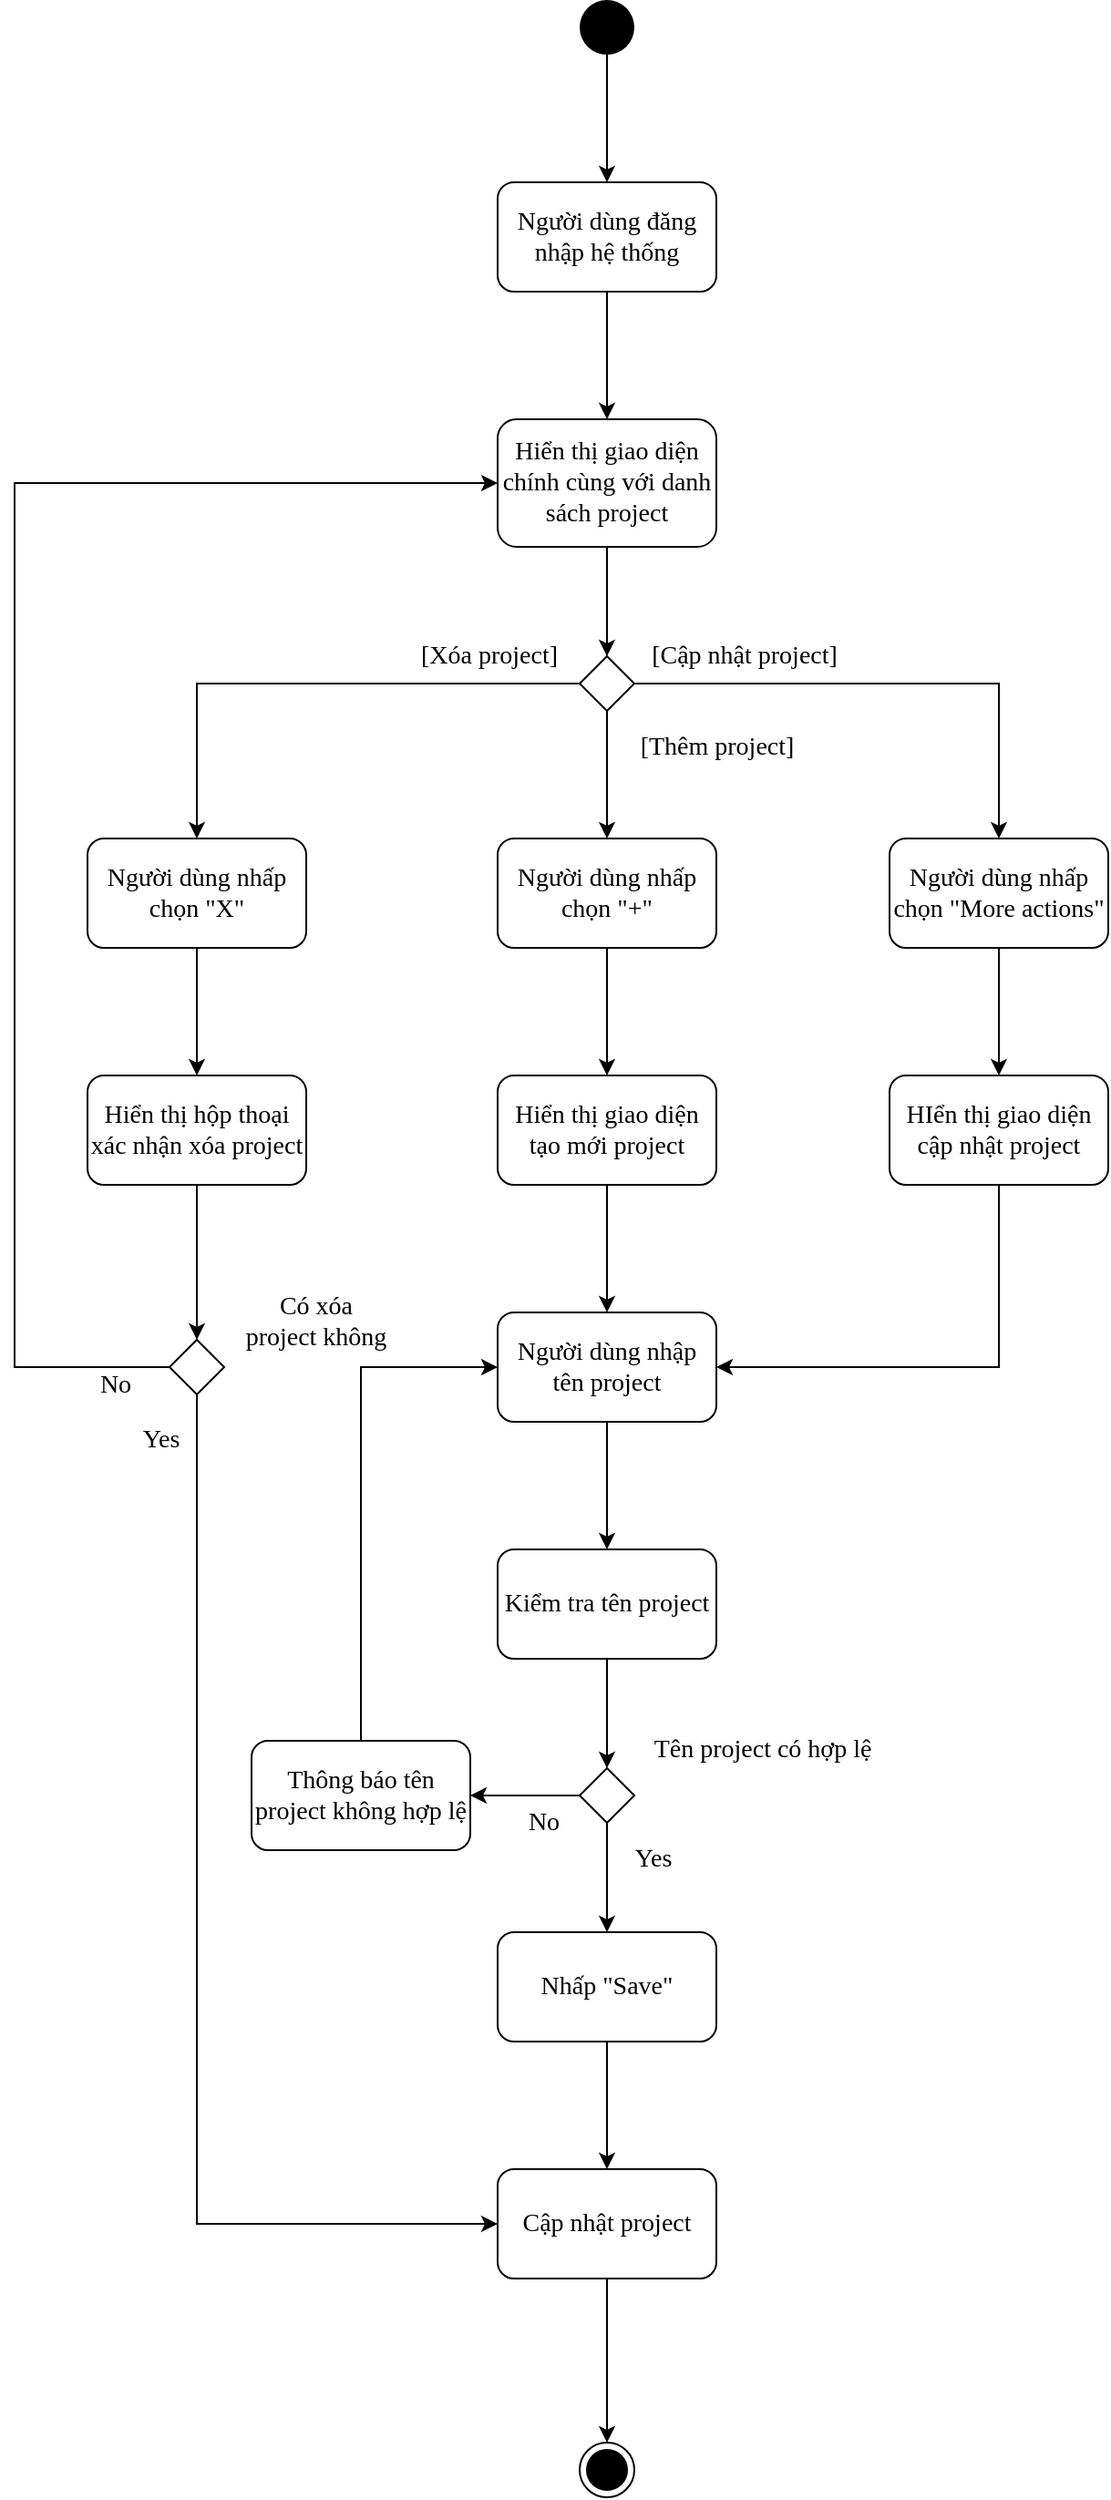 <mxfile version="13.10.4" type="google"><diagram id="oVYiiOT5TYEcfUL8lTsO" name="Page-1"><mxGraphModel dx="1210" dy="659" grid="1" gridSize="10" guides="1" tooltips="1" connect="1" arrows="1" fold="1" page="1" pageScale="1" pageWidth="850" pageHeight="1100" math="0" shadow="0"><root><mxCell id="0"/><mxCell id="1" parent="0"/><mxCell id="3RdpMvZytcH4DoBXVemx-4" style="edgeStyle=orthogonalEdgeStyle;rounded=0;orthogonalLoop=1;jettySize=auto;html=1;fontFamily=Verdana;fontSize=14;" parent="1" source="3RdpMvZytcH4DoBXVemx-2" target="3RdpMvZytcH4DoBXVemx-3" edge="1"><mxGeometry relative="1" as="geometry"/></mxCell><mxCell id="3RdpMvZytcH4DoBXVemx-2" value="" style="ellipse;fillColor=#000000;strokeColor=none;fontFamily=Verdana;fontSize=14;" parent="1" vertex="1"><mxGeometry x="410" y="10" width="30" height="30" as="geometry"/></mxCell><mxCell id="3RdpMvZytcH4DoBXVemx-6" style="edgeStyle=orthogonalEdgeStyle;rounded=0;orthogonalLoop=1;jettySize=auto;html=1;entryX=0.5;entryY=0;entryDx=0;entryDy=0;fontFamily=Verdana;fontSize=14;" parent="1" source="3RdpMvZytcH4DoBXVemx-3" target="3RdpMvZytcH4DoBXVemx-5" edge="1"><mxGeometry relative="1" as="geometry"/></mxCell><mxCell id="3RdpMvZytcH4DoBXVemx-3" value="&lt;font style=&quot;font-size: 14px&quot;&gt;Người dùng đăng nhập hệ thống&lt;/font&gt;" style="rounded=1;whiteSpace=wrap;html=1;fontFamily=Verdana;fontSize=14;" parent="1" vertex="1"><mxGeometry x="365" y="110" width="120" height="60" as="geometry"/></mxCell><mxCell id="3RdpMvZytcH4DoBXVemx-8" style="edgeStyle=orthogonalEdgeStyle;rounded=0;orthogonalLoop=1;jettySize=auto;html=1;entryX=0.5;entryY=0;entryDx=0;entryDy=0;fontFamily=Verdana;fontSize=14;" parent="1" source="3RdpMvZytcH4DoBXVemx-5" target="3RdpMvZytcH4DoBXVemx-7" edge="1"><mxGeometry relative="1" as="geometry"/></mxCell><mxCell id="3RdpMvZytcH4DoBXVemx-5" value="Hiển thị giao diện chính cùng với danh sách project" style="rounded=1;whiteSpace=wrap;html=1;fontFamily=Verdana;fontSize=14;" parent="1" vertex="1"><mxGeometry x="365" y="240" width="120" height="70" as="geometry"/></mxCell><mxCell id="3RdpMvZytcH4DoBXVemx-10" style="edgeStyle=orthogonalEdgeStyle;rounded=0;orthogonalLoop=1;jettySize=auto;html=1;entryX=0.5;entryY=0;entryDx=0;entryDy=0;fontFamily=Verdana;fontSize=14;" parent="1" source="3RdpMvZytcH4DoBXVemx-7" target="3RdpMvZytcH4DoBXVemx-9" edge="1"><mxGeometry relative="1" as="geometry"/></mxCell><mxCell id="3RdpMvZytcH4DoBXVemx-33" style="edgeStyle=orthogonalEdgeStyle;rounded=0;orthogonalLoop=1;jettySize=auto;html=1;fontFamily=Verdana;fontSize=14;" parent="1" source="3RdpMvZytcH4DoBXVemx-7" target="3RdpMvZytcH4DoBXVemx-32" edge="1"><mxGeometry relative="1" as="geometry"/></mxCell><mxCell id="3RdpMvZytcH4DoBXVemx-45" style="edgeStyle=orthogonalEdgeStyle;rounded=0;orthogonalLoop=1;jettySize=auto;html=1;entryX=0.5;entryY=0;entryDx=0;entryDy=0;fontFamily=Verdana;fontSize=14;" parent="1" source="3RdpMvZytcH4DoBXVemx-7" target="3RdpMvZytcH4DoBXVemx-44" edge="1"><mxGeometry relative="1" as="geometry"/></mxCell><mxCell id="3RdpMvZytcH4DoBXVemx-7" value="" style="rhombus;whiteSpace=wrap;html=1;fontFamily=Verdana;fontSize=14;" parent="1" vertex="1"><mxGeometry x="410" y="370" width="30" height="30" as="geometry"/></mxCell><mxCell id="3RdpMvZytcH4DoBXVemx-13" style="edgeStyle=orthogonalEdgeStyle;rounded=0;orthogonalLoop=1;jettySize=auto;html=1;fontFamily=Verdana;fontSize=14;" parent="1" source="3RdpMvZytcH4DoBXVemx-9" target="3RdpMvZytcH4DoBXVemx-12" edge="1"><mxGeometry relative="1" as="geometry"/></mxCell><mxCell id="3RdpMvZytcH4DoBXVemx-9" value="Người dùng nhấp chọn &quot;+&quot;" style="rounded=1;whiteSpace=wrap;html=1;fontFamily=Verdana;fontSize=14;" parent="1" vertex="1"><mxGeometry x="365" y="470" width="120" height="60" as="geometry"/></mxCell><mxCell id="3RdpMvZytcH4DoBXVemx-11" value="[Thêm project]" style="text;html=1;align=center;verticalAlign=middle;resizable=0;points=[];autosize=1;fontFamily=Verdana;fontSize=14;" parent="1" vertex="1"><mxGeometry x="425" y="410" width="120" height="20" as="geometry"/></mxCell><mxCell id="3RdpMvZytcH4DoBXVemx-15" style="edgeStyle=orthogonalEdgeStyle;rounded=0;orthogonalLoop=1;jettySize=auto;html=1;fontFamily=Verdana;fontSize=14;" parent="1" source="3RdpMvZytcH4DoBXVemx-12" target="3RdpMvZytcH4DoBXVemx-14" edge="1"><mxGeometry relative="1" as="geometry"/></mxCell><mxCell id="3RdpMvZytcH4DoBXVemx-12" value="Hiển thị giao diện tạo mới project" style="rounded=1;whiteSpace=wrap;html=1;fontFamily=Verdana;fontSize=14;" parent="1" vertex="1"><mxGeometry x="365" y="600" width="120" height="60" as="geometry"/></mxCell><mxCell id="3RdpMvZytcH4DoBXVemx-17" style="edgeStyle=orthogonalEdgeStyle;rounded=0;orthogonalLoop=1;jettySize=auto;html=1;entryX=0.5;entryY=0;entryDx=0;entryDy=0;fontFamily=Verdana;fontSize=14;" parent="1" source="3RdpMvZytcH4DoBXVemx-14" target="3RdpMvZytcH4DoBXVemx-16" edge="1"><mxGeometry relative="1" as="geometry"/></mxCell><mxCell id="3RdpMvZytcH4DoBXVemx-14" value="Người dùng nhập tên project" style="rounded=1;whiteSpace=wrap;html=1;fontFamily=Verdana;fontSize=14;" parent="1" vertex="1"><mxGeometry x="365" y="730" width="120" height="60" as="geometry"/></mxCell><mxCell id="3RdpMvZytcH4DoBXVemx-19" style="edgeStyle=orthogonalEdgeStyle;rounded=0;orthogonalLoop=1;jettySize=auto;html=1;entryX=0.5;entryY=0;entryDx=0;entryDy=0;fontFamily=Verdana;fontSize=14;" parent="1" source="3RdpMvZytcH4DoBXVemx-16" target="3RdpMvZytcH4DoBXVemx-18" edge="1"><mxGeometry relative="1" as="geometry"/></mxCell><mxCell id="3RdpMvZytcH4DoBXVemx-16" value="Kiểm tra tên project" style="rounded=1;whiteSpace=wrap;html=1;fontFamily=Verdana;fontSize=14;" parent="1" vertex="1"><mxGeometry x="365" y="860" width="120" height="60" as="geometry"/></mxCell><mxCell id="3RdpMvZytcH4DoBXVemx-22" style="edgeStyle=orthogonalEdgeStyle;rounded=0;orthogonalLoop=1;jettySize=auto;html=1;entryX=1;entryY=0.5;entryDx=0;entryDy=0;fontFamily=Verdana;fontSize=14;" parent="1" source="3RdpMvZytcH4DoBXVemx-18" target="3RdpMvZytcH4DoBXVemx-21" edge="1"><mxGeometry relative="1" as="geometry"/></mxCell><mxCell id="3RdpMvZytcH4DoBXVemx-26" style="edgeStyle=orthogonalEdgeStyle;rounded=0;orthogonalLoop=1;jettySize=auto;html=1;entryX=0.5;entryY=0;entryDx=0;entryDy=0;fontFamily=Verdana;fontSize=14;" parent="1" source="3RdpMvZytcH4DoBXVemx-18" target="3RdpMvZytcH4DoBXVemx-25" edge="1"><mxGeometry relative="1" as="geometry"/></mxCell><mxCell id="3RdpMvZytcH4DoBXVemx-18" value="" style="rhombus;whiteSpace=wrap;html=1;fontFamily=Verdana;fontSize=14;" parent="1" vertex="1"><mxGeometry x="410" y="980" width="30" height="30" as="geometry"/></mxCell><mxCell id="3RdpMvZytcH4DoBXVemx-20" value="Tên project có hợp lệ" style="text;html=1;align=center;verticalAlign=middle;resizable=0;points=[];autosize=1;fontFamily=Verdana;fontSize=14;" parent="1" vertex="1"><mxGeometry x="430" y="960" width="160" height="20" as="geometry"/></mxCell><mxCell id="3RdpMvZytcH4DoBXVemx-24" style="edgeStyle=orthogonalEdgeStyle;rounded=0;orthogonalLoop=1;jettySize=auto;html=1;entryX=0;entryY=0.5;entryDx=0;entryDy=0;fontFamily=Verdana;fontSize=14;" parent="1" source="3RdpMvZytcH4DoBXVemx-21" target="3RdpMvZytcH4DoBXVemx-14" edge="1"><mxGeometry relative="1" as="geometry"><Array as="points"><mxPoint x="290" y="760"/></Array></mxGeometry></mxCell><mxCell id="3RdpMvZytcH4DoBXVemx-21" value="Thông báo tên project không hợp lệ" style="rounded=1;whiteSpace=wrap;html=1;fontFamily=Verdana;fontSize=14;" parent="1" vertex="1"><mxGeometry x="230" y="965" width="120" height="60" as="geometry"/></mxCell><mxCell id="3RdpMvZytcH4DoBXVemx-23" value="No" style="text;html=1;align=center;verticalAlign=middle;resizable=0;points=[];autosize=1;fontFamily=Verdana;fontSize=14;" parent="1" vertex="1"><mxGeometry x="375" y="1000" width="30" height="20" as="geometry"/></mxCell><mxCell id="3RdpMvZytcH4DoBXVemx-29" style="edgeStyle=orthogonalEdgeStyle;rounded=0;orthogonalLoop=1;jettySize=auto;html=1;fontFamily=Verdana;fontSize=14;" parent="1" source="3RdpMvZytcH4DoBXVemx-25" target="3RdpMvZytcH4DoBXVemx-28" edge="1"><mxGeometry relative="1" as="geometry"/></mxCell><mxCell id="3RdpMvZytcH4DoBXVemx-25" value="Nhấp &quot;Save&quot;" style="rounded=1;whiteSpace=wrap;html=1;fontFamily=Verdana;fontSize=14;" parent="1" vertex="1"><mxGeometry x="365" y="1070" width="120" height="60" as="geometry"/></mxCell><mxCell id="3RdpMvZytcH4DoBXVemx-27" value="Yes" style="text;html=1;align=center;verticalAlign=middle;resizable=0;points=[];autosize=1;fontFamily=Verdana;fontSize=14;" parent="1" vertex="1"><mxGeometry x="430" y="1020" width="40" height="20" as="geometry"/></mxCell><mxCell id="3RdpMvZytcH4DoBXVemx-31" style="edgeStyle=orthogonalEdgeStyle;rounded=0;orthogonalLoop=1;jettySize=auto;html=1;fontFamily=Verdana;fontSize=14;" parent="1" source="3RdpMvZytcH4DoBXVemx-28" target="3RdpMvZytcH4DoBXVemx-30" edge="1"><mxGeometry relative="1" as="geometry"/></mxCell><mxCell id="3RdpMvZytcH4DoBXVemx-28" value="Cập nhật project" style="rounded=1;whiteSpace=wrap;html=1;fontFamily=Verdana;fontSize=14;" parent="1" vertex="1"><mxGeometry x="365" y="1200" width="120" height="60" as="geometry"/></mxCell><mxCell id="3RdpMvZytcH4DoBXVemx-30" value="" style="ellipse;html=1;shape=endState;fillColor=#000000;strokeColor=#000000;fontFamily=Verdana;fontSize=14;" parent="1" vertex="1"><mxGeometry x="410" y="1350" width="30" height="30" as="geometry"/></mxCell><mxCell id="3RdpMvZytcH4DoBXVemx-35" style="edgeStyle=orthogonalEdgeStyle;rounded=0;orthogonalLoop=1;jettySize=auto;html=1;fontFamily=Verdana;fontSize=14;" parent="1" source="3RdpMvZytcH4DoBXVemx-32" target="3RdpMvZytcH4DoBXVemx-34" edge="1"><mxGeometry relative="1" as="geometry"/></mxCell><mxCell id="3RdpMvZytcH4DoBXVemx-32" value="Người dùng nhấp chọn &quot;X&quot;" style="rounded=1;whiteSpace=wrap;html=1;fontFamily=Verdana;fontSize=14;" parent="1" vertex="1"><mxGeometry x="140" y="470" width="120" height="60" as="geometry"/></mxCell><mxCell id="3RdpMvZytcH4DoBXVemx-37" style="edgeStyle=orthogonalEdgeStyle;rounded=0;orthogonalLoop=1;jettySize=auto;html=1;entryX=0.5;entryY=0;entryDx=0;entryDy=0;fontFamily=Verdana;fontSize=14;" parent="1" source="3RdpMvZytcH4DoBXVemx-34" target="3RdpMvZytcH4DoBXVemx-36" edge="1"><mxGeometry relative="1" as="geometry"/></mxCell><mxCell id="3RdpMvZytcH4DoBXVemx-34" value="Hiển thị hộp thoại xác nhận xóa project" style="rounded=1;whiteSpace=wrap;html=1;fontFamily=Verdana;fontSize=14;" parent="1" vertex="1"><mxGeometry x="140" y="600" width="120" height="60" as="geometry"/></mxCell><mxCell id="3RdpMvZytcH4DoBXVemx-39" style="edgeStyle=orthogonalEdgeStyle;rounded=0;orthogonalLoop=1;jettySize=auto;html=1;fontFamily=Verdana;fontSize=14;entryX=0;entryY=0.5;entryDx=0;entryDy=0;" parent="1" source="3RdpMvZytcH4DoBXVemx-36" target="3RdpMvZytcH4DoBXVemx-5" edge="1"><mxGeometry relative="1" as="geometry"><Array as="points"><mxPoint x="100" y="760"/><mxPoint x="100" y="275"/></Array><mxPoint x="320" y="275" as="targetPoint"/></mxGeometry></mxCell><mxCell id="3RdpMvZytcH4DoBXVemx-41" style="edgeStyle=orthogonalEdgeStyle;rounded=0;orthogonalLoop=1;jettySize=auto;html=1;entryX=0;entryY=0.5;entryDx=0;entryDy=0;fontFamily=Verdana;fontSize=14;" parent="1" source="3RdpMvZytcH4DoBXVemx-36" target="3RdpMvZytcH4DoBXVemx-28" edge="1"><mxGeometry relative="1" as="geometry"><Array as="points"><mxPoint x="200" y="1230"/></Array></mxGeometry></mxCell><mxCell id="3RdpMvZytcH4DoBXVemx-36" value="" style="rhombus;whiteSpace=wrap;html=1;fontFamily=Verdana;fontSize=14;" parent="1" vertex="1"><mxGeometry x="185" y="745" width="30" height="30" as="geometry"/></mxCell><mxCell id="3RdpMvZytcH4DoBXVemx-38" value="&lt;div&gt;Có xóa&lt;/div&gt;&lt;div&gt;project không&lt;/div&gt;" style="text;html=1;align=center;verticalAlign=middle;resizable=0;points=[];autosize=1;fontFamily=Verdana;fontSize=14;" parent="1" vertex="1"><mxGeometry x="210" y="715" width="110" height="40" as="geometry"/></mxCell><mxCell id="3RdpMvZytcH4DoBXVemx-40" value="No" style="text;html=1;align=center;verticalAlign=middle;resizable=0;points=[];autosize=1;fontFamily=Verdana;fontSize=14;" parent="1" vertex="1"><mxGeometry x="140" y="760" width="30" height="20" as="geometry"/></mxCell><mxCell id="3RdpMvZytcH4DoBXVemx-42" value="Yes" style="text;html=1;align=center;verticalAlign=middle;resizable=0;points=[];autosize=1;fontFamily=Verdana;fontSize=14;" parent="1" vertex="1"><mxGeometry x="160" y="790" width="40" height="20" as="geometry"/></mxCell><mxCell id="3RdpMvZytcH4DoBXVemx-43" value="[Xóa project]" style="text;html=1;align=center;verticalAlign=middle;resizable=0;points=[];autosize=1;fontFamily=Verdana;fontSize=14;" parent="1" vertex="1"><mxGeometry x="305" y="360" width="110" height="20" as="geometry"/></mxCell><mxCell id="3RdpMvZytcH4DoBXVemx-48" style="edgeStyle=orthogonalEdgeStyle;rounded=0;orthogonalLoop=1;jettySize=auto;html=1;fontFamily=Verdana;fontSize=14;entryX=0.5;entryY=0;entryDx=0;entryDy=0;" parent="1" source="3RdpMvZytcH4DoBXVemx-44" target="3RdpMvZytcH4DoBXVemx-51" edge="1"><mxGeometry relative="1" as="geometry"><mxPoint x="730" y="570" as="targetPoint"/></mxGeometry></mxCell><mxCell id="3RdpMvZytcH4DoBXVemx-44" value="Người dùng nhấp chọn &quot;More actions&quot;" style="rounded=1;whiteSpace=wrap;html=1;fontFamily=Verdana;fontSize=14;" parent="1" vertex="1"><mxGeometry x="580" y="470" width="120" height="60" as="geometry"/></mxCell><mxCell id="3RdpMvZytcH4DoBXVemx-46" value="[Cập nhật project]" style="text;html=1;align=center;verticalAlign=middle;resizable=0;points=[];autosize=1;fontFamily=Verdana;fontSize=14;" parent="1" vertex="1"><mxGeometry x="425" y="360" width="150" height="20" as="geometry"/></mxCell><mxCell id="3RdpMvZytcH4DoBXVemx-50" style="edgeStyle=orthogonalEdgeStyle;rounded=0;orthogonalLoop=1;jettySize=auto;html=1;fontFamily=Verdana;fontSize=14;" parent="1" target="3RdpMvZytcH4DoBXVemx-49" edge="1"><mxGeometry relative="1" as="geometry"><mxPoint x="730" y="630" as="sourcePoint"/></mxGeometry></mxCell><mxCell id="X95Vi6nF0Jjpt26KgIsk-3" style="edgeStyle=orthogonalEdgeStyle;rounded=0;orthogonalLoop=1;jettySize=auto;html=1;entryX=1;entryY=0.5;entryDx=0;entryDy=0;" edge="1" parent="1" source="3RdpMvZytcH4DoBXVemx-51" target="3RdpMvZytcH4DoBXVemx-14"><mxGeometry relative="1" as="geometry"><Array as="points"><mxPoint x="640" y="760"/></Array></mxGeometry></mxCell><mxCell id="3RdpMvZytcH4DoBXVemx-51" value="HIển thị giao diện cập nhật project" style="rounded=1;whiteSpace=wrap;html=1;fontFamily=Verdana;fontSize=14;" parent="1" vertex="1"><mxGeometry x="580" y="600" width="120" height="60" as="geometry"/></mxCell></root></mxGraphModel></diagram></mxfile>
